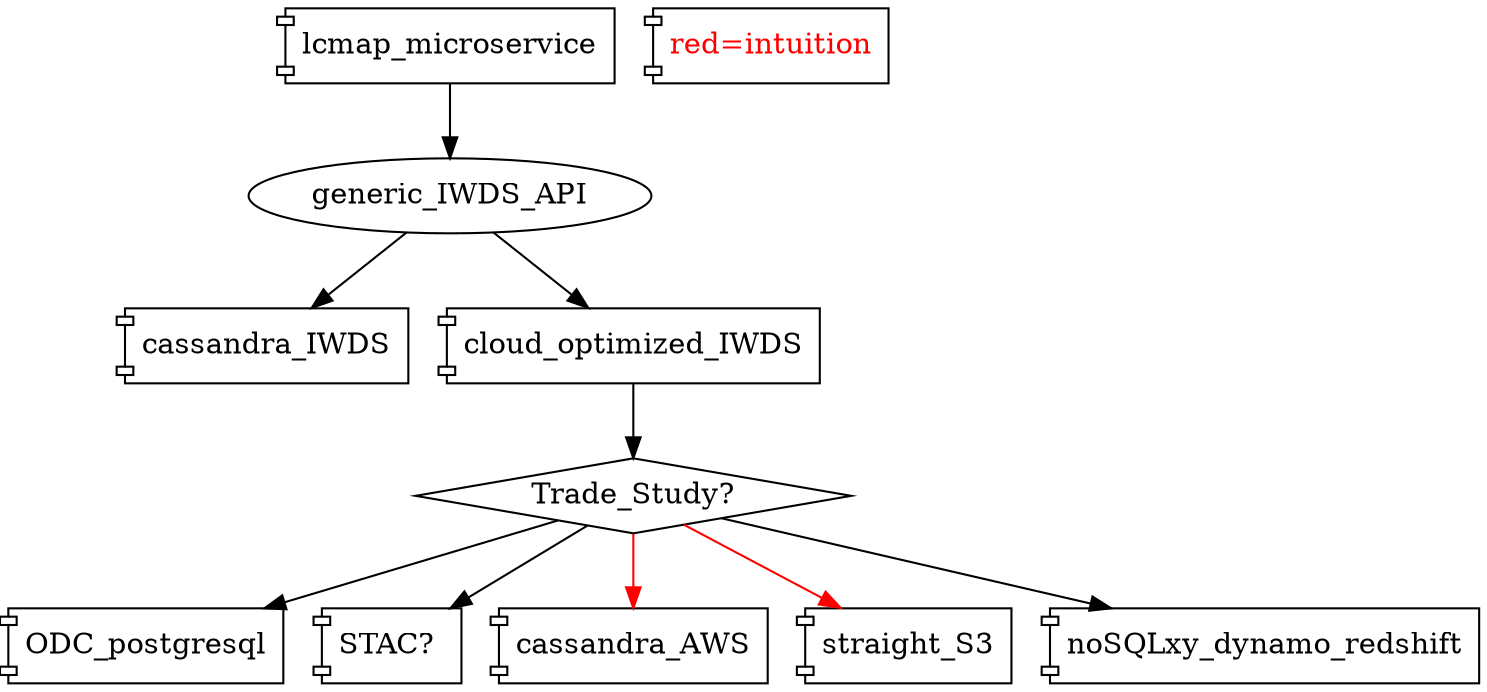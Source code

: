 
digraph notion {
node [shape=component]
lcmap_microservice
node [shape=ellipse]
lcmap_microservice -> generic_IWDS_API
node [shape=component]
generic_IWDS_API -> "cassandra_IWDS"
generic_IWDS_API -> "cloud_optimized_IWDS"
node [shape=diamond]
cloud_optimized_IWDS -> "Trade_Study?"
node [shape=component]
"Trade_Study?" -> ODC_postgresql
"Trade_Study?" -> "STAC? "
"Trade_Study?" -> cassandra_AWS [color=red]
"Trade_Study?" -> straight_S3 [color=red]
"Trade_Study?" -> noSQLxy_dynamo_redshift
node [fontcolor=red] "red=intuition"
}


